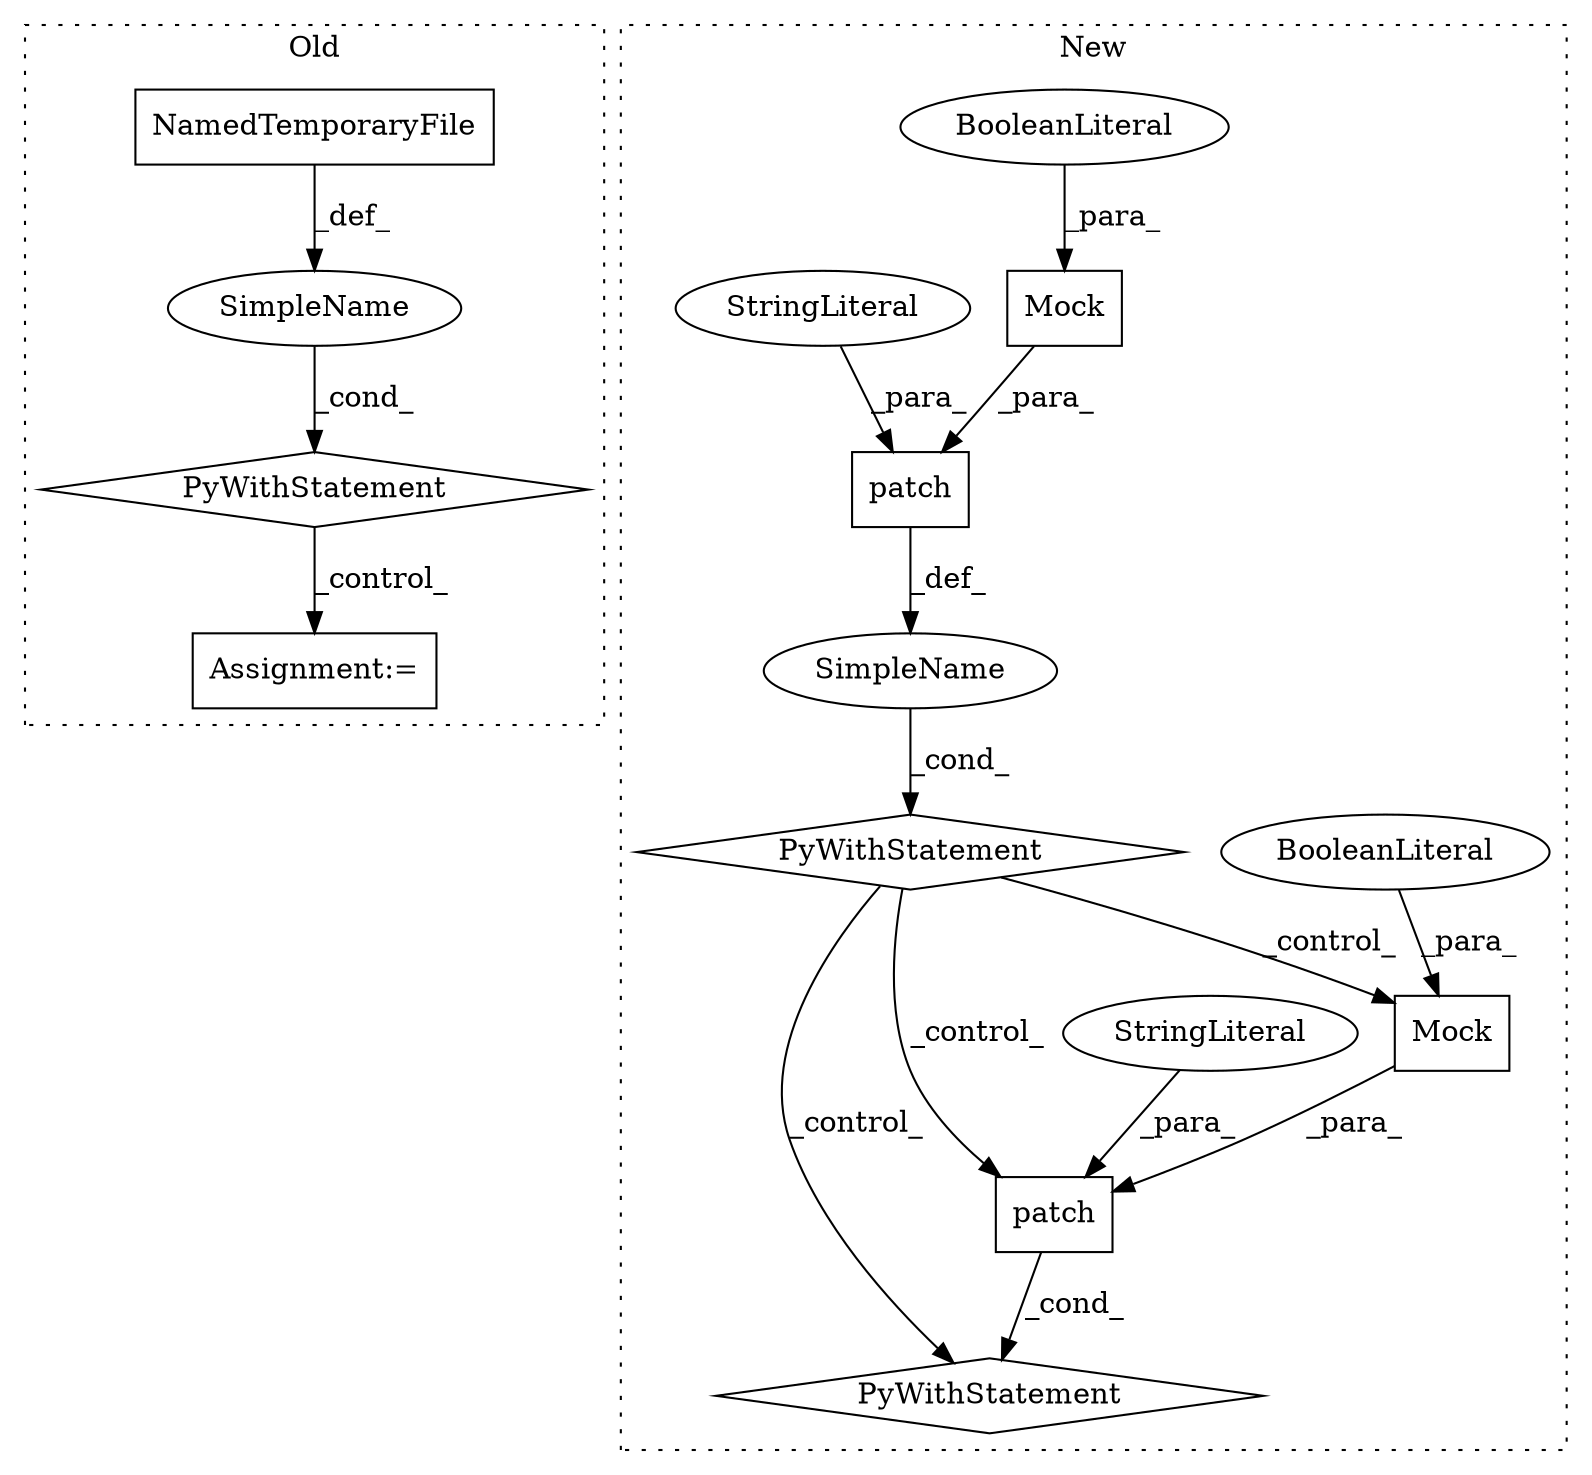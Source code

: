 digraph G {
subgraph cluster0 {
1 [label="NamedTemporaryFile" a="32" s="1458" l="20" shape="box"];
5 [label="Assignment:=" a="7" s="1519" l="2" shape="box"];
13 [label="SimpleName" a="42" s="" l="" shape="ellipse"];
14 [label="PyWithStatement" a="104" s="1439,1478" l="10,2" shape="diamond"];
label = "Old";
style="dotted";
}
subgraph cluster1 {
2 [label="patch" a="32" s="1658,1691" l="6,1" shape="box"];
3 [label="Mock" a="32" s="1681,1690" l="5,1" shape="box"];
4 [label="StringLiteral" a="45" s="1664" l="11" shape="ellipse"];
6 [label="BooleanLiteral" a="9" s="1686" l="4" shape="ellipse"];
7 [label="Mock" a="32" s="1622,1631" l="5,1" shape="box"];
8 [label="BooleanLiteral" a="9" s="1627" l="4" shape="ellipse"];
9 [label="patch" a="32" s="1594,1632" l="6,1" shape="box"];
10 [label="PyWithStatement" a="104" s="1643,1692" l="10,2" shape="diamond"];
11 [label="SimpleName" a="42" s="" l="" shape="ellipse"];
12 [label="StringLiteral" a="45" s="1600" l="16" shape="ellipse"];
15 [label="PyWithStatement" a="104" s="1579,1633" l="10,2" shape="diamond"];
label = "New";
style="dotted";
}
1 -> 13 [label="_def_"];
2 -> 10 [label="_cond_"];
3 -> 2 [label="_para_"];
4 -> 2 [label="_para_"];
6 -> 3 [label="_para_"];
7 -> 9 [label="_para_"];
8 -> 7 [label="_para_"];
9 -> 11 [label="_def_"];
11 -> 15 [label="_cond_"];
12 -> 9 [label="_para_"];
13 -> 14 [label="_cond_"];
14 -> 5 [label="_control_"];
15 -> 2 [label="_control_"];
15 -> 10 [label="_control_"];
15 -> 3 [label="_control_"];
}